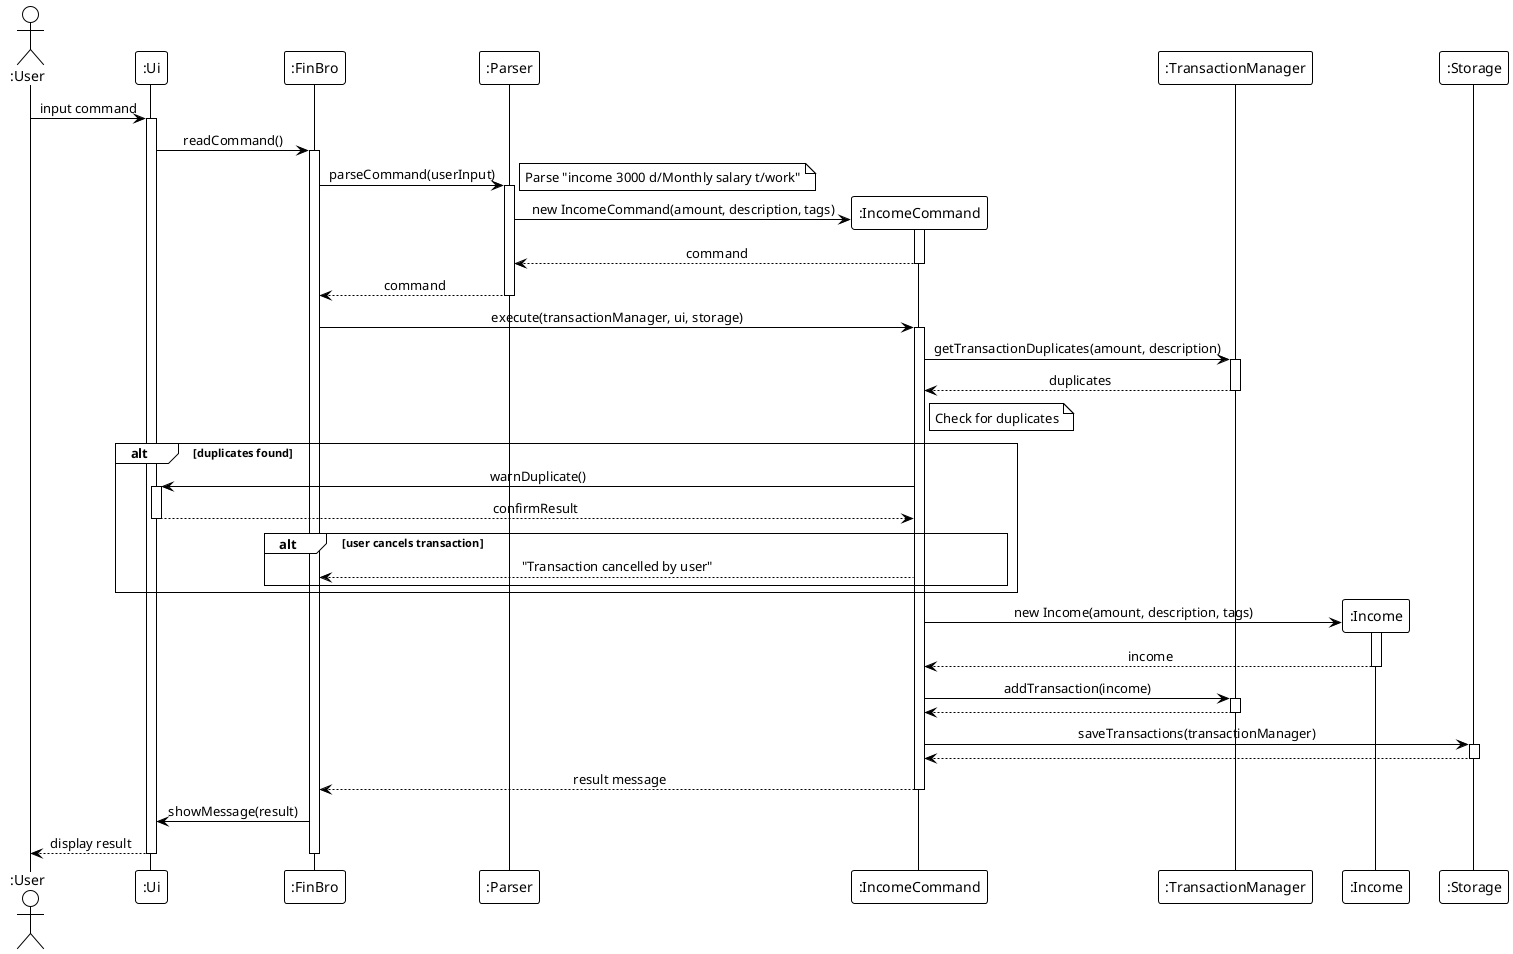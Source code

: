 @startuml
!theme plain
skinparam sequenceMessageAlign center
skinparam responseMessageBelowArrow true

actor ":User" as User
participant ":Ui" as UI
participant ":FinBro" as FinBro
participant ":Parser" as Parser
participant ":IncomeCommand" as IncomeCommand
participant ":TransactionManager" as TransactionMgr
participant ":Income" as Income
participant ":Storage" as Storage

User -> UI : input command
activate UI

UI -> FinBro : readCommand()
activate FinBro

FinBro -> Parser : parseCommand(userInput)
activate Parser
note right: Parse "income 3000 d/Monthly salary t/work"

Parser -> IncomeCommand** : new IncomeCommand(amount, description, tags)
activate IncomeCommand
IncomeCommand --> Parser : command
deactivate IncomeCommand
Parser --> FinBro : command
deactivate Parser

FinBro -> IncomeCommand : execute(transactionManager, ui, storage)
activate IncomeCommand

IncomeCommand -> TransactionMgr : getTransactionDuplicates(amount, description)
activate TransactionMgr
TransactionMgr --> IncomeCommand : duplicates
deactivate TransactionMgr

note right of IncomeCommand: Check for duplicates

alt duplicates found
    IncomeCommand -> UI : warnDuplicate()
    activate UI
    UI --> IncomeCommand : confirmResult
    deactivate UI

    alt user cancels transaction
        IncomeCommand --> FinBro : "Transaction cancelled by user"
    end
end

IncomeCommand -> Income** : new Income(amount, description, tags)
activate Income
Income --> IncomeCommand : income
deactivate Income

IncomeCommand -> TransactionMgr : addTransaction(income)
activate TransactionMgr
TransactionMgr --> IncomeCommand
deactivate TransactionMgr

IncomeCommand -> Storage : saveTransactions(transactionManager)
activate Storage
Storage --> IncomeCommand
deactivate Storage

IncomeCommand --> FinBro : result message
deactivate IncomeCommand

FinBro -> UI : showMessage(result)
UI --> User : display result
deactivate UI
deactivate FinBro

@enduml